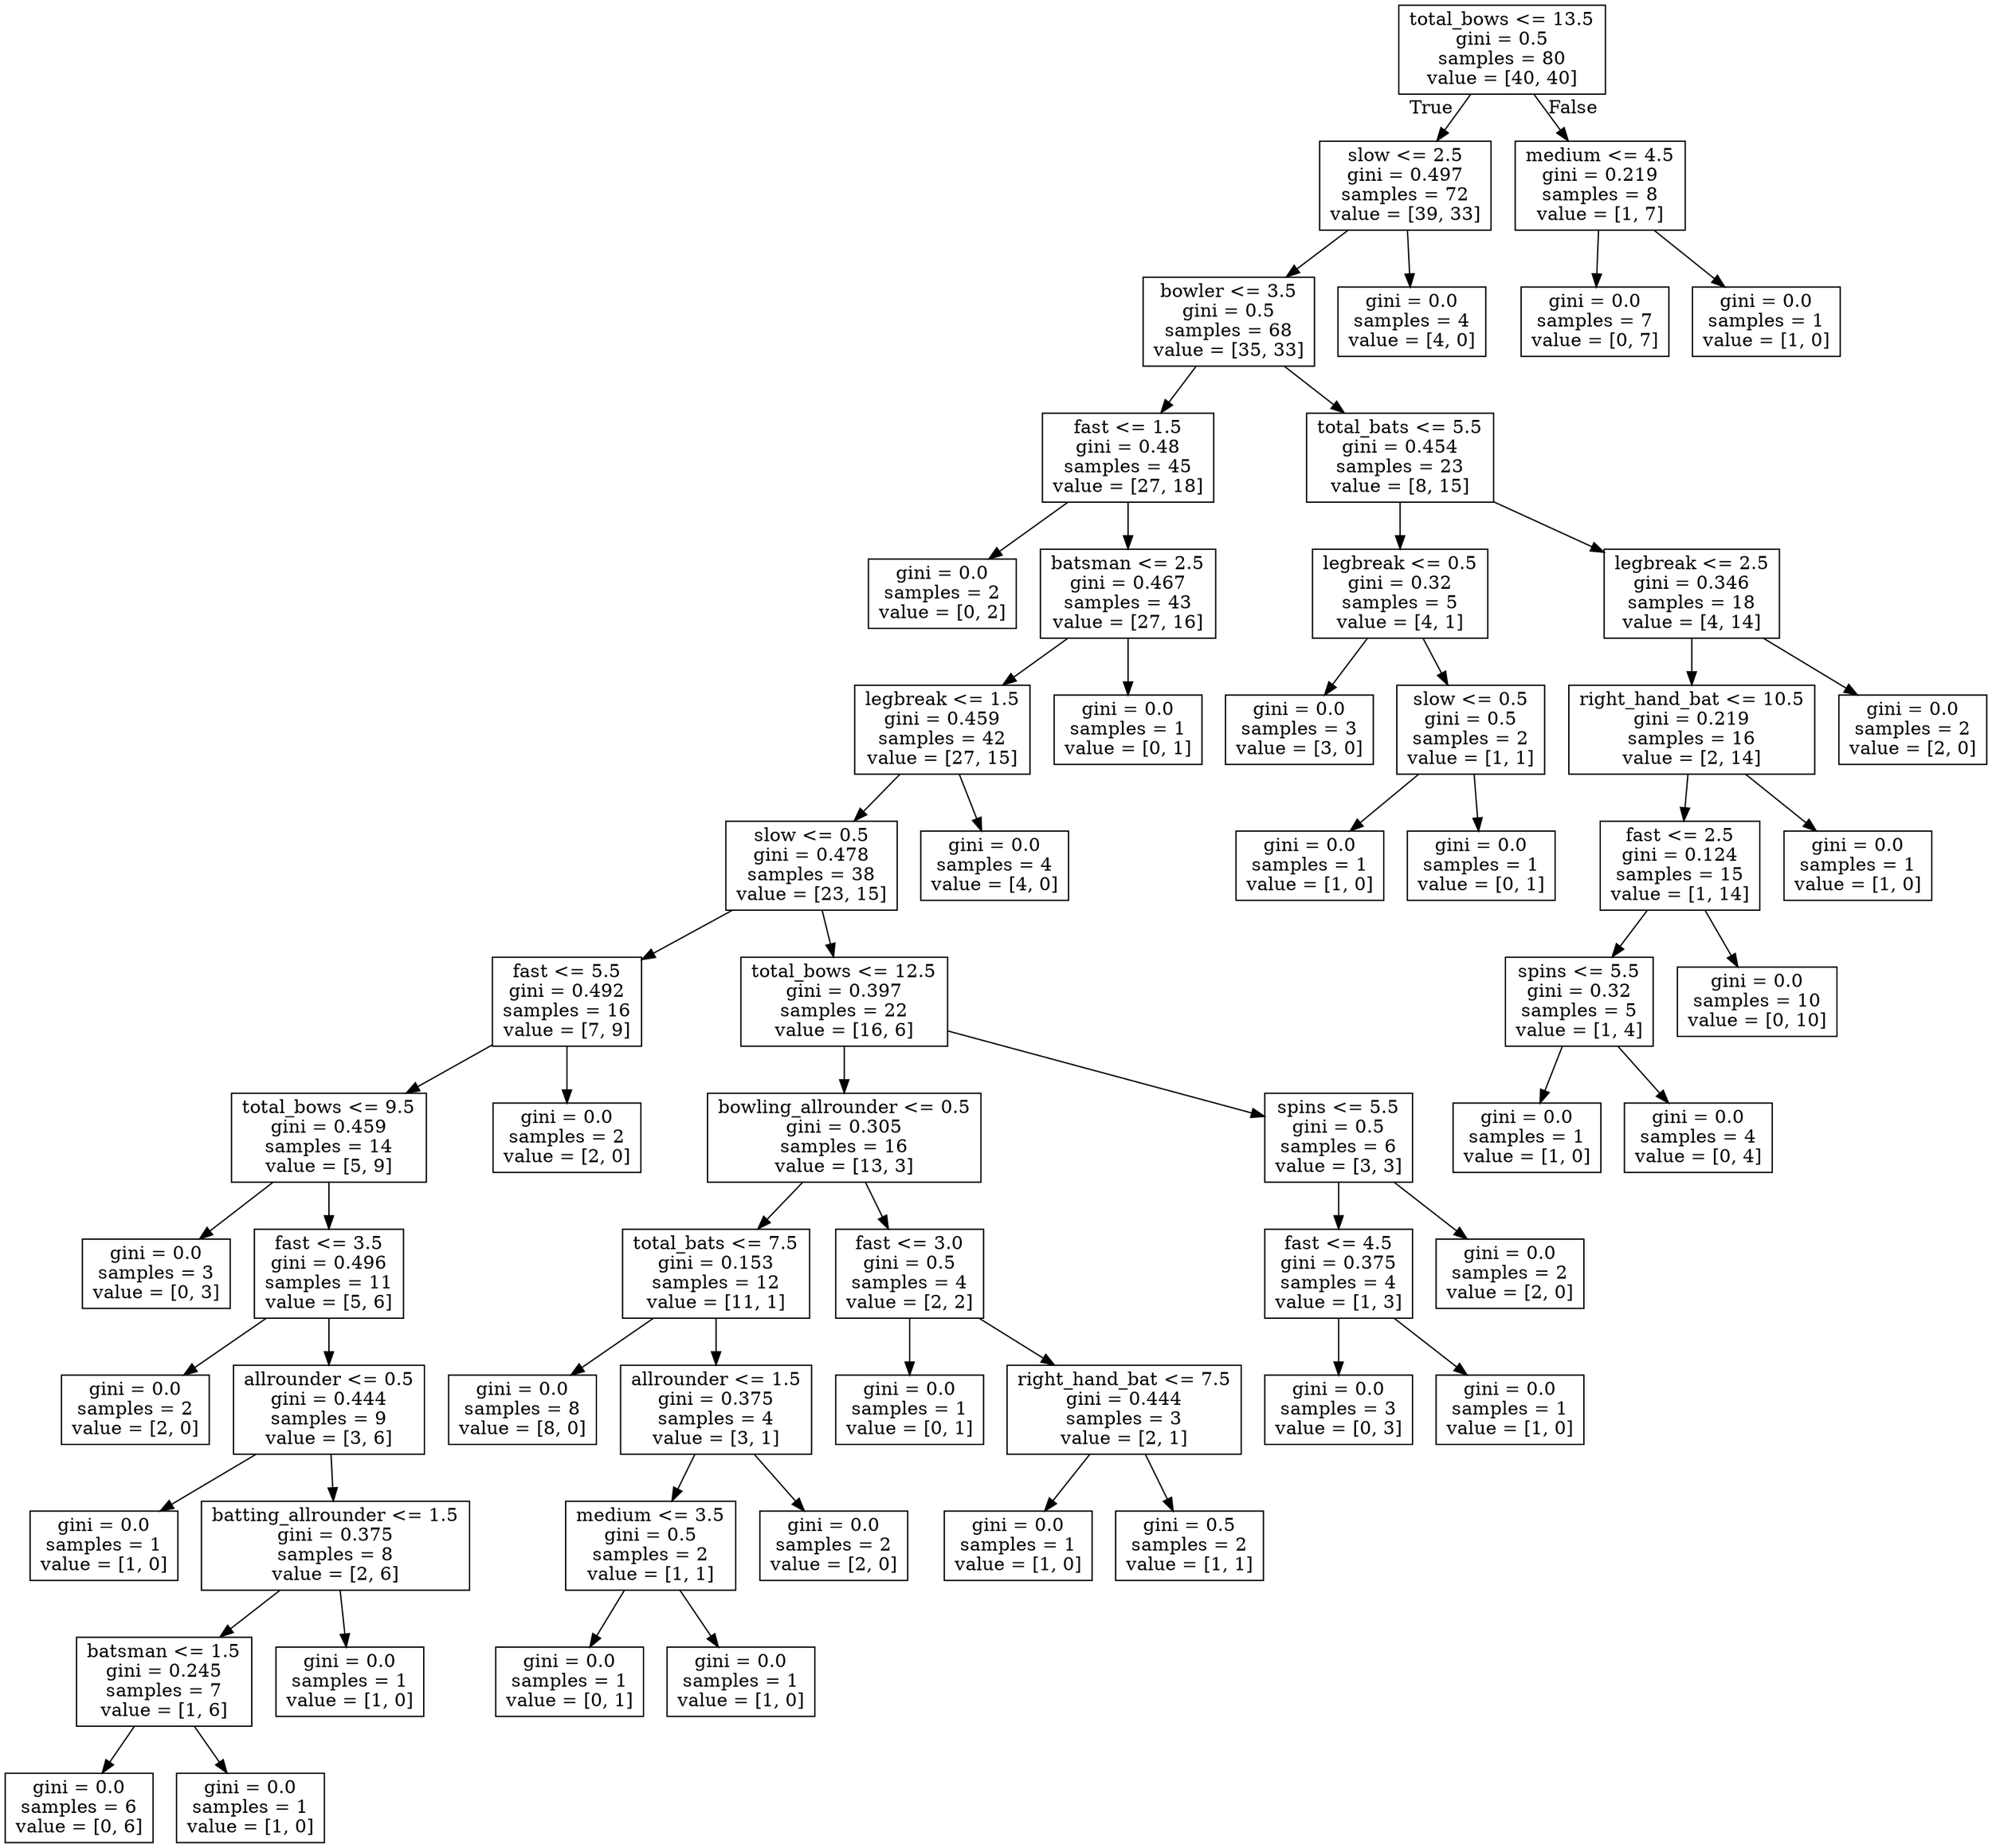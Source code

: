 digraph Tree {
node [shape=box] ;
0 [label="total_bows <= 13.5\ngini = 0.5\nsamples = 80\nvalue = [40, 40]"] ;
1 [label="slow <= 2.5\ngini = 0.497\nsamples = 72\nvalue = [39, 33]"] ;
0 -> 1 [labeldistance=2.5, labelangle=45, headlabel="True"] ;
2 [label="bowler <= 3.5\ngini = 0.5\nsamples = 68\nvalue = [35, 33]"] ;
1 -> 2 ;
3 [label="fast <= 1.5\ngini = 0.48\nsamples = 45\nvalue = [27, 18]"] ;
2 -> 3 ;
4 [label="gini = 0.0\nsamples = 2\nvalue = [0, 2]"] ;
3 -> 4 ;
5 [label="batsman <= 2.5\ngini = 0.467\nsamples = 43\nvalue = [27, 16]"] ;
3 -> 5 ;
6 [label="legbreak <= 1.5\ngini = 0.459\nsamples = 42\nvalue = [27, 15]"] ;
5 -> 6 ;
7 [label="slow <= 0.5\ngini = 0.478\nsamples = 38\nvalue = [23, 15]"] ;
6 -> 7 ;
8 [label="fast <= 5.5\ngini = 0.492\nsamples = 16\nvalue = [7, 9]"] ;
7 -> 8 ;
9 [label="total_bows <= 9.5\ngini = 0.459\nsamples = 14\nvalue = [5, 9]"] ;
8 -> 9 ;
10 [label="gini = 0.0\nsamples = 3\nvalue = [0, 3]"] ;
9 -> 10 ;
11 [label="fast <= 3.5\ngini = 0.496\nsamples = 11\nvalue = [5, 6]"] ;
9 -> 11 ;
12 [label="gini = 0.0\nsamples = 2\nvalue = [2, 0]"] ;
11 -> 12 ;
13 [label="allrounder <= 0.5\ngini = 0.444\nsamples = 9\nvalue = [3, 6]"] ;
11 -> 13 ;
14 [label="gini = 0.0\nsamples = 1\nvalue = [1, 0]"] ;
13 -> 14 ;
15 [label="batting_allrounder <= 1.5\ngini = 0.375\nsamples = 8\nvalue = [2, 6]"] ;
13 -> 15 ;
16 [label="batsman <= 1.5\ngini = 0.245\nsamples = 7\nvalue = [1, 6]"] ;
15 -> 16 ;
17 [label="gini = 0.0\nsamples = 6\nvalue = [0, 6]"] ;
16 -> 17 ;
18 [label="gini = 0.0\nsamples = 1\nvalue = [1, 0]"] ;
16 -> 18 ;
19 [label="gini = 0.0\nsamples = 1\nvalue = [1, 0]"] ;
15 -> 19 ;
20 [label="gini = 0.0\nsamples = 2\nvalue = [2, 0]"] ;
8 -> 20 ;
21 [label="total_bows <= 12.5\ngini = 0.397\nsamples = 22\nvalue = [16, 6]"] ;
7 -> 21 ;
22 [label="bowling_allrounder <= 0.5\ngini = 0.305\nsamples = 16\nvalue = [13, 3]"] ;
21 -> 22 ;
23 [label="total_bats <= 7.5\ngini = 0.153\nsamples = 12\nvalue = [11, 1]"] ;
22 -> 23 ;
24 [label="gini = 0.0\nsamples = 8\nvalue = [8, 0]"] ;
23 -> 24 ;
25 [label="allrounder <= 1.5\ngini = 0.375\nsamples = 4\nvalue = [3, 1]"] ;
23 -> 25 ;
26 [label="medium <= 3.5\ngini = 0.5\nsamples = 2\nvalue = [1, 1]"] ;
25 -> 26 ;
27 [label="gini = 0.0\nsamples = 1\nvalue = [0, 1]"] ;
26 -> 27 ;
28 [label="gini = 0.0\nsamples = 1\nvalue = [1, 0]"] ;
26 -> 28 ;
29 [label="gini = 0.0\nsamples = 2\nvalue = [2, 0]"] ;
25 -> 29 ;
30 [label="fast <= 3.0\ngini = 0.5\nsamples = 4\nvalue = [2, 2]"] ;
22 -> 30 ;
31 [label="gini = 0.0\nsamples = 1\nvalue = [0, 1]"] ;
30 -> 31 ;
32 [label="right_hand_bat <= 7.5\ngini = 0.444\nsamples = 3\nvalue = [2, 1]"] ;
30 -> 32 ;
33 [label="gini = 0.0\nsamples = 1\nvalue = [1, 0]"] ;
32 -> 33 ;
34 [label="gini = 0.5\nsamples = 2\nvalue = [1, 1]"] ;
32 -> 34 ;
35 [label="spins <= 5.5\ngini = 0.5\nsamples = 6\nvalue = [3, 3]"] ;
21 -> 35 ;
36 [label="fast <= 4.5\ngini = 0.375\nsamples = 4\nvalue = [1, 3]"] ;
35 -> 36 ;
37 [label="gini = 0.0\nsamples = 3\nvalue = [0, 3]"] ;
36 -> 37 ;
38 [label="gini = 0.0\nsamples = 1\nvalue = [1, 0]"] ;
36 -> 38 ;
39 [label="gini = 0.0\nsamples = 2\nvalue = [2, 0]"] ;
35 -> 39 ;
40 [label="gini = 0.0\nsamples = 4\nvalue = [4, 0]"] ;
6 -> 40 ;
41 [label="gini = 0.0\nsamples = 1\nvalue = [0, 1]"] ;
5 -> 41 ;
42 [label="total_bats <= 5.5\ngini = 0.454\nsamples = 23\nvalue = [8, 15]"] ;
2 -> 42 ;
43 [label="legbreak <= 0.5\ngini = 0.32\nsamples = 5\nvalue = [4, 1]"] ;
42 -> 43 ;
44 [label="gini = 0.0\nsamples = 3\nvalue = [3, 0]"] ;
43 -> 44 ;
45 [label="slow <= 0.5\ngini = 0.5\nsamples = 2\nvalue = [1, 1]"] ;
43 -> 45 ;
46 [label="gini = 0.0\nsamples = 1\nvalue = [1, 0]"] ;
45 -> 46 ;
47 [label="gini = 0.0\nsamples = 1\nvalue = [0, 1]"] ;
45 -> 47 ;
48 [label="legbreak <= 2.5\ngini = 0.346\nsamples = 18\nvalue = [4, 14]"] ;
42 -> 48 ;
49 [label="right_hand_bat <= 10.5\ngini = 0.219\nsamples = 16\nvalue = [2, 14]"] ;
48 -> 49 ;
50 [label="fast <= 2.5\ngini = 0.124\nsamples = 15\nvalue = [1, 14]"] ;
49 -> 50 ;
51 [label="spins <= 5.5\ngini = 0.32\nsamples = 5\nvalue = [1, 4]"] ;
50 -> 51 ;
52 [label="gini = 0.0\nsamples = 1\nvalue = [1, 0]"] ;
51 -> 52 ;
53 [label="gini = 0.0\nsamples = 4\nvalue = [0, 4]"] ;
51 -> 53 ;
54 [label="gini = 0.0\nsamples = 10\nvalue = [0, 10]"] ;
50 -> 54 ;
55 [label="gini = 0.0\nsamples = 1\nvalue = [1, 0]"] ;
49 -> 55 ;
56 [label="gini = 0.0\nsamples = 2\nvalue = [2, 0]"] ;
48 -> 56 ;
57 [label="gini = 0.0\nsamples = 4\nvalue = [4, 0]"] ;
1 -> 57 ;
58 [label="medium <= 4.5\ngini = 0.219\nsamples = 8\nvalue = [1, 7]"] ;
0 -> 58 [labeldistance=2.5, labelangle=-45, headlabel="False"] ;
59 [label="gini = 0.0\nsamples = 7\nvalue = [0, 7]"] ;
58 -> 59 ;
60 [label="gini = 0.0\nsamples = 1\nvalue = [1, 0]"] ;
58 -> 60 ;
}
